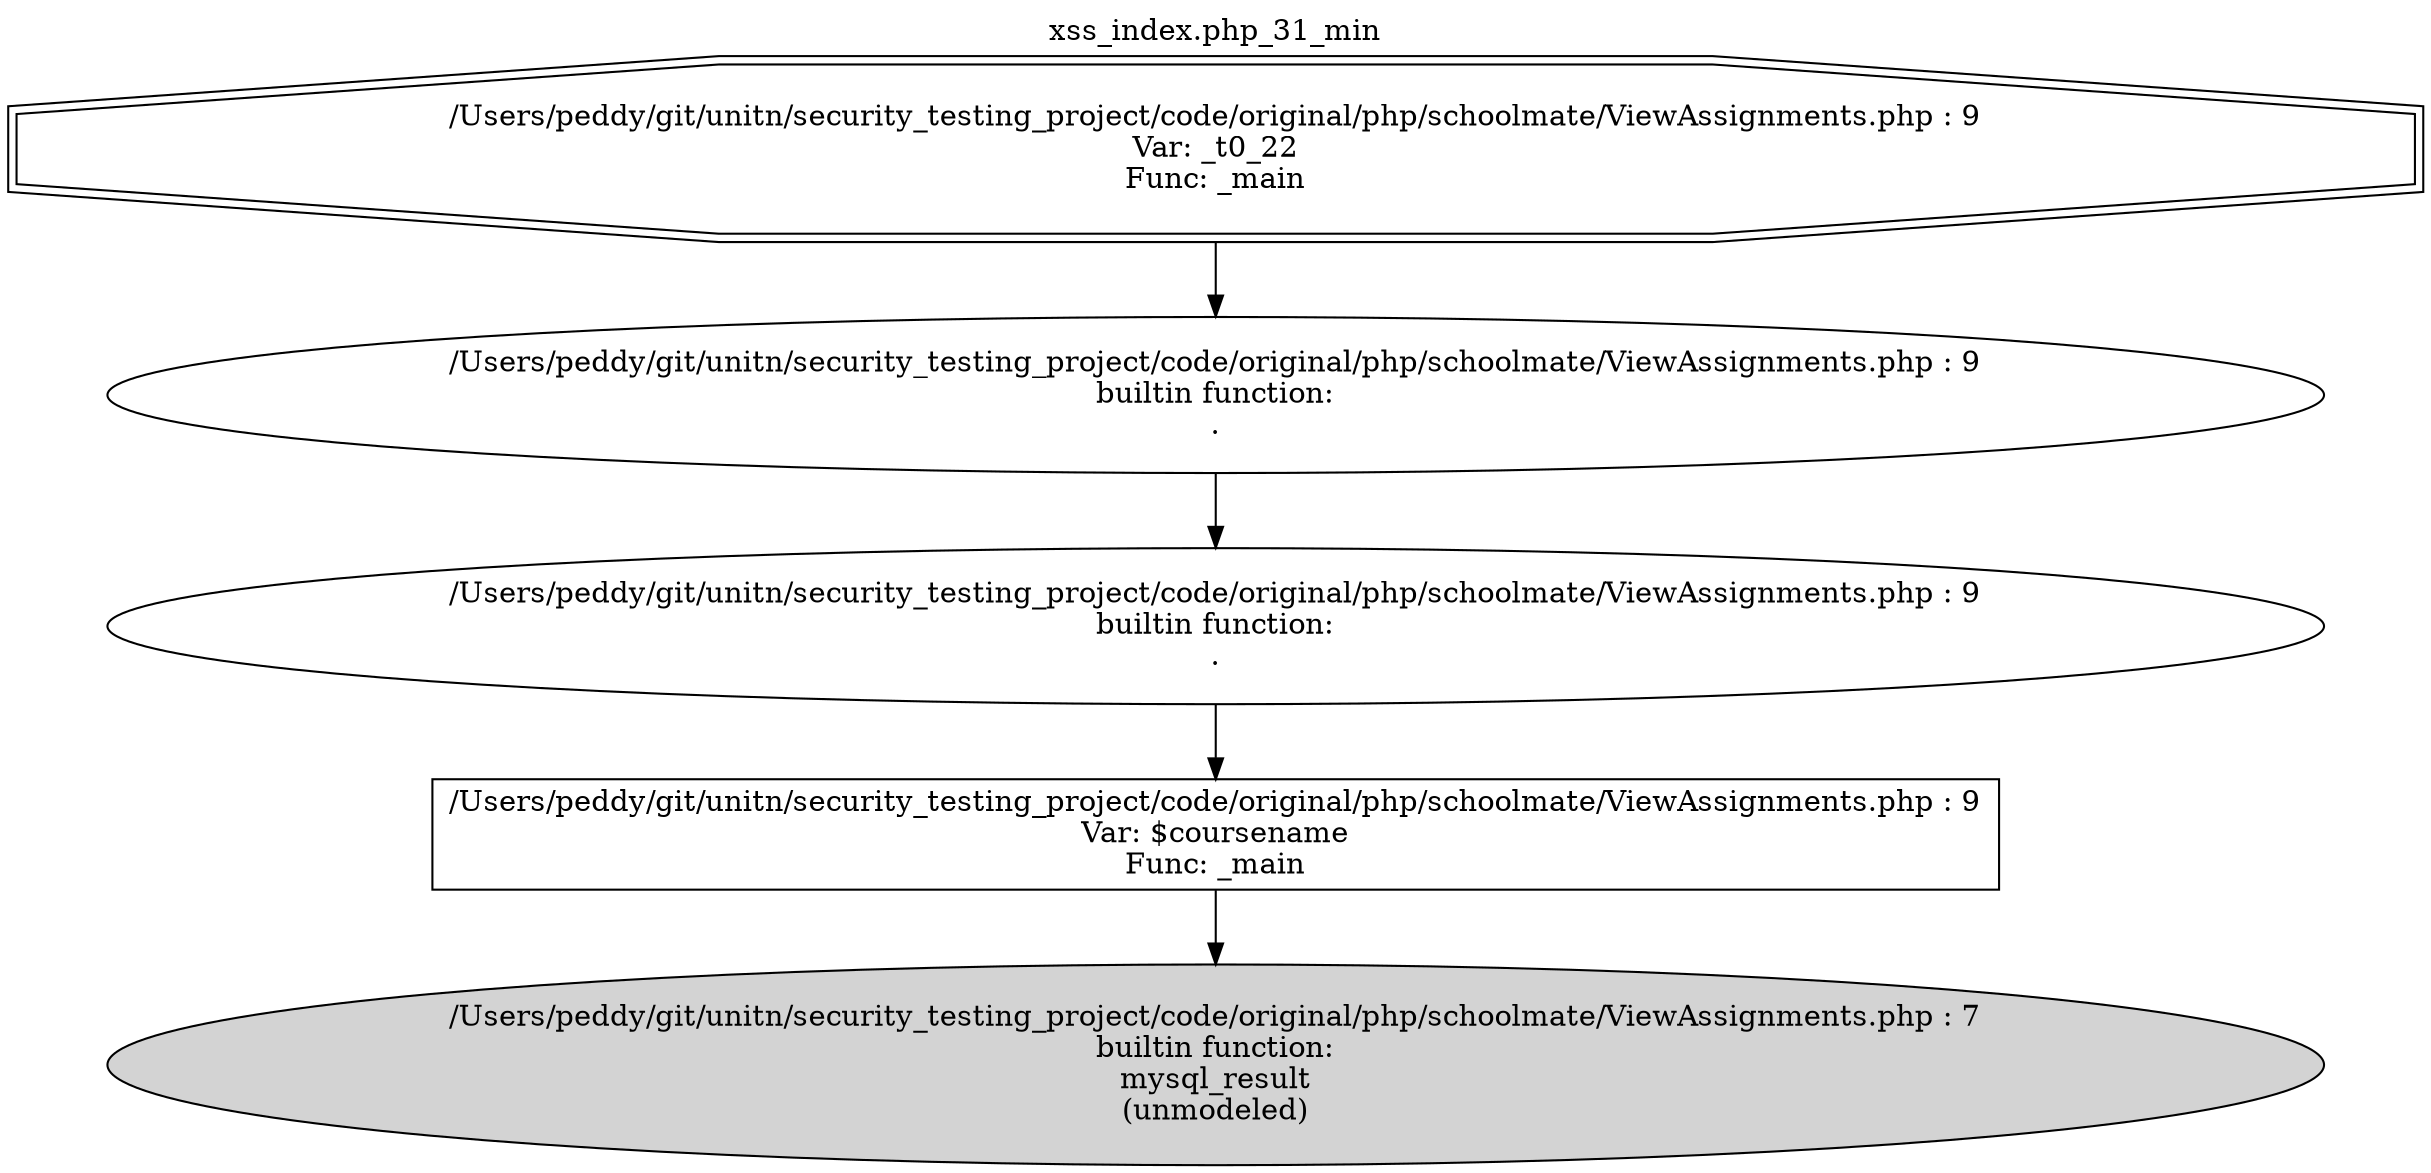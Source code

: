 digraph cfg {
  label="xss_index.php_31_min";
  labelloc=t;
  n1 [shape=doubleoctagon, label="/Users/peddy/git/unitn/security_testing_project/code/original/php/schoolmate/ViewAssignments.php : 9\nVar: _t0_22\nFunc: _main\n"];
  n2 [shape=ellipse, label="/Users/peddy/git/unitn/security_testing_project/code/original/php/schoolmate/ViewAssignments.php : 9\nbuiltin function:\n.\n"];
  n3 [shape=ellipse, label="/Users/peddy/git/unitn/security_testing_project/code/original/php/schoolmate/ViewAssignments.php : 9\nbuiltin function:\n.\n"];
  n4 [shape=box, label="/Users/peddy/git/unitn/security_testing_project/code/original/php/schoolmate/ViewAssignments.php : 9\nVar: $coursename\nFunc: _main\n"];
  n5 [shape=ellipse, label="/Users/peddy/git/unitn/security_testing_project/code/original/php/schoolmate/ViewAssignments.php : 7\nbuiltin function:\nmysql_result\n(unmodeled)\n",style=filled];
  n1 -> n2;
  n2 -> n3;
  n3 -> n4;
  n4 -> n5;
}
